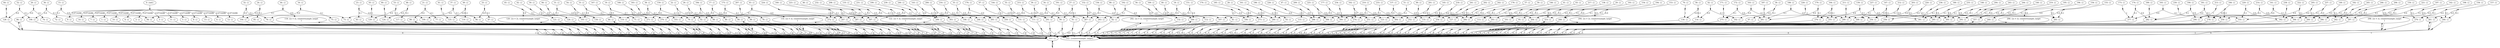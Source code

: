 digraph model {
	0 [ label = "0: {init}" ];
	1 [ label = "1: {}" ];
	2 [ label = "2: {}" ];
	3 [ label = "3: {}" ];
	4 [ label = "4: {}" ];
	5 [ label = "5: {}" ];
	6 [ label = "6: {}" ];
	7 [ label = "7: {}" ];
	8 [ label = "8: {}" ];
	9 [ label = "9: {}" ];
	10 [ label = "10: {}" ];
	11 [ label = "11: {}" ];
	12 [ label = "12: {}" ];
	13 [ label = "13: {}" ];
	14 [ label = "14: {}" ];
	15 [ label = "15: {}" ];
	16 [ label = "16: {}" ];
	17 [ label = "17: {}" ];
	18 [ label = "18: {}" ];
	19 [ label = "19: {}" ];
	20 [ label = "20: {}" ];
	21 [ label = "21: {}" ];
	22 [ label = "22: {}" ];
	23 [ label = "23: {}" ];
	24 [ label = "24: {}" ];
	25 [ label = "25: {}" ];
	26 [ label = "26: {}" ];
	27 [ label = "27: {}" ];
	28 [ label = "28: {}" ];
	29 [ label = "29: {}" ];
	30 [ label = "30: {}" ];
	31 [ label = "31: {}" ];
	32 [ label = "32: {}" ];
	33 [ label = "33: {}" ];
	34 [ label = "34: {}" ];
	35 [ label = "35: {}" ];
	36 [ label = "36: {}" ];
	37 [ label = "37: {}" ];
	38 [ label = "38: {}" ];
	39 [ label = "39: {}" ];
	40 [ label = "40: {}" ];
	41 [ label = "41: {}" ];
	42 [ label = "42: {}" ];
	43 [ label = "43: {}" ];
	44 [ label = "44: {}" ];
	45 [ label = "45: {}" ];
	46 [ label = "46: {}" ];
	47 [ label = "47: {}" ];
	48 [ label = "48: {}" ];
	49 [ label = "49: {}" ];
	50 [ label = "50: {}" ];
	51 [ label = "51: {}" ];
	52 [ label = "52: {}" ];
	53 [ label = "53: {}" ];
	54 [ label = "54: {}" ];
	55 [ label = "55: {}" ];
	56 [ label = "56: {}" ];
	57 [ label = "57: {}" ];
	58 [ label = "58: {}" ];
	59 [ label = "59: {}" ];
	60 [ label = "60: {}" ];
	61 [ label = "61: {}" ];
	62 [ label = "62: {}" ];
	63 [ label = "63: {}" ];
	64 [ label = "64: {}" ];
	65 [ label = "65: {}" ];
	66 [ label = "66: {}" ];
	67 [ label = "67: {}" ];
	68 [ label = "68: {}" ];
	69 [ label = "69: {}" ];
	70 [ label = "70: {}" ];
	71 [ label = "71: {}" ];
	72 [ label = "72: {}" ];
	73 [ label = "73: {}" ];
	74 [ label = "74: {}" ];
	75 [ label = "75: {}" ];
	76 [ label = "76: {}" ];
	77 [ label = "77: {}" ];
	78 [ label = "78: {}" ];
	79 [ label = "79: {}" ];
	80 [ label = "80: {}" ];
	81 [ label = "81: {}" ];
	82 [ label = "82: {}" ];
	83 [ label = "83: {}" ];
	84 [ label = "84: {}" ];
	85 [ label = "85: {}" ];
	86 [ label = "86: {}" ];
	87 [ label = "87: {}" ];
	88 [ label = "88: {}" ];
	89 [ label = "89: {}" ];
	90 [ label = "90: {}" ];
	91 [ label = "91: {}" ];
	92 [ label = "92: {}" ];
	93 [ label = "93: {}" ];
	94 [ label = "94: {}" ];
	95 [ label = "95: {}" ];
	96 [ label = "96: {}" ];
	97 [ label = "97: {}" ];
	98 [ label = "98: {}" ];
	99 [ label = "99: {}" ];
	100 [ label = "100: {}" ];
	101 [ label = "101: {}" ];
	102 [ label = "102: {}" ];
	103 [ label = "103: {}" ];
	104 [ label = "104: {}" ];
	105 [ label = "105: {}" ];
	106 [ label = "106: {}" ];
	107 [ label = "107: {}" ];
	108 [ label = "108: {}" ];
	109 [ label = "109: {}" ];
	110 [ label = "110: {}" ];
	111 [ label = "111: {}" ];
	112 [ label = "112: {}" ];
	113 [ label = "113: {}" ];
	114 [ label = "114: {}" ];
	115 [ label = "115: {}" ];
	116 [ label = "116: {(o = 2), counterexample_target
}" ];
	117 [ label = "117: {}" ];
	118 [ label = "118: {(o = 2), counterexample_target
}" ];
	119 [ label = "119: {}" ];
	120 [ label = "120: {(o = 2), counterexample_target
}" ];
	121 [ label = "121: {}" ];
	122 [ label = "122: {(o = 2), counterexample_target
}" ];
	123 [ label = "123: {}" ];
	124 [ label = "124: {}" ];
	125 [ label = "125: {}" ];
	126 [ label = "126: {}" ];
	127 [ label = "127: {}" ];
	128 [ label = "128: {}" ];
	129 [ label = "129: {}" ];
	130 [ label = "130: {}" ];
	131 [ label = "131: {}" ];
	132 [ label = "132: {}" ];
	133 [ label = "133: {}" ];
	134 [ label = "134: {}" ];
	135 [ label = "135: {}" ];
	136 [ label = "136: {}" ];
	137 [ label = "137: {}" ];
	138 [ label = "138: {}" ];
	139 [ label = "139: {}" ];
	140 [ label = "140: {}" ];
	141 [ label = "141: {}" ];
	142 [ label = "142: {}" ];
	143 [ label = "143: {}" ];
	144 [ label = "144: {}" ];
	145 [ label = "145: {}" ];
	146 [ label = "146: {}" ];
	147 [ label = "147: {}" ];
	148 [ label = "148: {}" ];
	149 [ label = "149: {}" ];
	150 [ label = "150: {}" ];
	151 [ label = "151: {}" ];
	152 [ label = "152: {}" ];
	153 [ label = "153: {}" ];
	154 [ label = "154: {}" ];
	155 [ label = "155: {}" ];
	156 [ label = "156: {}" ];
	157 [ label = "157: {}" ];
	158 [ label = "158: {}" ];
	159 [ label = "159: {}" ];
	160 [ label = "160: {}" ];
	161 [ label = "161: {}" ];
	162 [ label = "162: {}" ];
	163 [ label = "163: {}" ];
	164 [ label = "164: {}" ];
	165 [ label = "165: {}" ];
	166 [ label = "166: {}" ];
	167 [ label = "167: {}" ];
	168 [ label = "168: {}" ];
	169 [ label = "169: {}" ];
	170 [ label = "170: {}" ];
	171 [ label = "171: {}" ];
	172 [ label = "172: {}" ];
	173 [ label = "173: {}" ];
	174 [ label = "174: {}" ];
	175 [ label = "175: {}" ];
	176 [ label = "176: {}" ];
	177 [ label = "177: {}" ];
	178 [ label = "178: {}" ];
	179 [ label = "179: {}" ];
	180 [ label = "180: {}" ];
	181 [ label = "181: {}" ];
	182 [ label = "182: {}" ];
	183 [ label = "183: {}" ];
	184 [ label = "184: {}" ];
	185 [ label = "185: {}" ];
	186 [ label = "186: {}" ];
	187 [ label = "187: {}" ];
	188 [ label = "188: {}" ];
	189 [ label = "189: {}" ];
	190 [ label = "190: {}" ];
	191 [ label = "191: {}" ];
	192 [ label = "192: {}" ];
	193 [ label = "193: {}" ];
	194 [ label = "194: {}" ];
	195 [ label = "195: {}" ];
	196 [ label = "196: {}" ];
	197 [ label = "197: {}" ];
	198 [ label = "198: {}" ];
	199 [ label = "199: {}" ];
	200 [ label = "200: {}" ];
	201 [ label = "201: {}" ];
	202 [ label = "202: {}" ];
	203 [ label = "203: {}" ];
	204 [ label = "204: {}" ];
	205 [ label = "205: {}" ];
	206 [ label = "206: {}" ];
	207 [ label = "207: {}" ];
	208 [ label = "208: {}" ];
	209 [ label = "209: {}" ];
	210 [ label = "210: {}" ];
	211 [ label = "211: {}" ];
	212 [ label = "212: {}" ];
	213 [ label = "213: {}" ];
	214 [ label = "214: {}" ];
	215 [ label = "215: {}" ];
	216 [ label = "216: {}" ];
	217 [ label = "217: {}" ];
	218 [ label = "218: {}" ];
	219 [ label = "219: {}" ];
	220 [ label = "220: {}" ];
	221 [ label = "221: {}" ];
	222 [ label = "222: {}" ];
	223 [ label = "223: {}" ];
	224 [ label = "224: {}" ];
	225 [ label = "225: {}" ];
	226 [ label = "226: {}" ];
	227 [ label = "227: {}" ];
	228 [ label = "228: {}" ];
	229 [ label = "229: {}" ];
	230 [ label = "230: {}" ];
	231 [ label = "231: {}" ];
	232 [ label = "232: {}" ];
	233 [ label = "233: {}" ];
	234 [ label = "234: {}" ];
	235 [ label = "235: {}" ];
	236 [ label = "236: {}" ];
	237 [ label = "237: {}" ];
	238 [ label = "238: {}" ];
	239 [ label = "239: {}" ];
	240 [ label = "240: {}" ];
	241 [ label = "241: {}" ];
	242 [ label = "242: {}" ];
	243 [ label = "243: {}" ];
	244 [ label = "244: {}" ];
	245 [ label = "245: {}" ];
	246 [ label = "246: {}" ];
	247 [ label = "247: {}" ];
	248 [ label = "248: {}" ];
	249 [ label = "249: {}" ];
	250 [ label = "250: {}" ];
	251 [ label = "251: {}" ];
	252 [ label = "252: {}" ];
	253 [ label = "253: {}" ];
	254 [ label = "254: {}" ];
	255 [ label = "255: {}" ];
	256 [ label = "256: {}" ];
	257 [ label = "257: {}" ];
	258 [ label = "258: {}" ];
	259 [ label = "259: {}" ];
	260 [ label = "260: {}" ];
	261 [ label = "261: {}" ];
	262 [ label = "262: {}" ];
	263 [ label = "263: {}" ];
	264 [ label = "264: {}" ];
	265 [ label = "265: {}" ];
	266 [ label = "266: {}" ];
	267 [ label = "267: {}" ];
	268 [ label = "268: {}" ];
	269 [ label = "269: {}" ];
	270 [ label = "270: {}" ];
	271 [ label = "271: {}" ];
	272 [ label = "272: {}" ];
	273 [ label = "273: {}" ];
	274 [ label = "274: {}" ];
	275 [ label = "275: {}" ];
	276 [ label = "276: {}" ];
	277 [ label = "277: {}" ];
	278 [ label = "278: {}" ];
	279 [ label = "279: {}" ];
	280 [ label = "280: {}" ];
	281 [ label = "281: {}" ];
	282 [ label = "282: {}" ];
	283 [ label = "283: {}" ];
	284 [ label = "284: {}" ];
	285 [ label = "285: {}" ];
	286 [ label = "286: {}" ];
	287 [ label = "287: {}" ];
	288 [ label = "288: {}" ];
	289 [ label = "289: {}" ];
	290 [ label = "290: {}" ];
	291 [ label = "291: {}" ];
	292 [ label = "292: {(o = 2), counterexample_target
}" ];
	293 [ label = "293: {}" ];
	294 [ label = "294: {(o = 2), counterexample_target
}" ];
	295 [ label = "295: {}" ];
	296 [ label = "296: {(o = 2), counterexample_target
}" ];
	297 [ label = "297: {}" ];
	298 [ label = "298: {(o = 2), counterexample_target
}" ];
	299 [ label = "299: {}" ];
	300 [ label = "300: {}" ];
	301 [ label = "301: {}" ];
	302 [ label = "302: {}" ];
	303 [ label = "303: {}" ];
	304 [ label = "304: {}" ];
	305 [ label = "305: {}" ];
	306 [ label = "306: {}" ];
	307 [ label = "307: {}" ];
	308 [ label = "308: {}" ];
	309 [ label = "309: {}" ];
	310 [ label = "310: {}" ];
	311 [ label = "311: {}" ];
	312 [ label = "312: {counterexample_target}" ];
	"0c0" [shape = "point"];
	0 -> "0c0";
	"0c0" -> 1 [ label= "0.0714286" ];
	"0c0" -> 2 [ label= "0.0714286" ];
	"0c0" -> 3 [ label= "0.0714286" ];
	"0c0" -> 4 [ label= "0.0714286" ];
	"0c0" -> 5 [ label= "0.0714286" ];
	"0c0" -> 6 [ label= "0.0714286" ];
	"0c0" -> 7 [ label= "0.0714286" ];
	"0c0" -> 8 [ label= "0.0714286" ];
	"0c0" -> 9 [ label= "0.0714286" ];
	"0c0" -> 10 [ label= "0.0714286" ];
	"0c0" -> 11 [ label= "0.0714286" ];
	"0c0" -> 12 [ label= "0.0714286" ];
	"0c0" -> 13 [ label= "0.0714286" ];
	"0c0" -> 14 [ label= "0.0714286" ];
	"1c0" [shape = "point"];
	1 -> "1c0";
	"1c0" -> 311 [ label= "0" ];
	"1c0" -> 312 [ label= "1" ];
	"2c0" [shape = "point"];
	2 -> "2c0";
	"2c0" -> 311 [ label= "0" ];
	"2c0" -> 312 [ label= "1" ];
	"3c0" [shape = "point"];
	3 -> "3c0";
	"3c0" -> 311 [ label= "0" ];
	"3c0" -> 312 [ label= "1" ];
	"4c0" [shape = "point"];
	4 -> "4c0";
	"4c0" -> 311 [ label= "0" ];
	"4c0" -> 312 [ label= "1" ];
	"5c0" [shape = "point"];
	5 -> "5c0";
	"5c0" -> 311 [ label= "0" ];
	"5c0" -> 312 [ label= "1" ];
	"6c0" [shape = "point"];
	6 -> "6c0";
	"6c0" -> 311 [ label= "0" ];
	"6c0" -> 312 [ label= "1" ];
	"7c0" [shape = "point"];
	7 -> "7c0";
	"7c0" -> 311 [ label= "0" ];
	"7c0" -> 312 [ label= "1" ];
	"8c0" [shape = "point"];
	8 -> "8c0";
	"8c0" -> 311 [ label= "0" ];
	"8c0" -> 312 [ label= "1" ];
	"9c0" [shape = "point"];
	9 -> "9c0";
	"9c0" -> 311 [ label= "0" ];
	"9c0" -> 312 [ label= "1" ];
	"10c0" [shape = "point"];
	10 -> "10c0";
	"10c0" -> 311 [ label= "0" ];
	"10c0" -> 312 [ label= "1" ];
	"11c0" [shape = "point"];
	11 -> "11c0";
	"11c0" -> 311 [ label= "0" ];
	"11c0" -> 312 [ label= "1" ];
	"12c0" [shape = "point"];
	12 -> "12c0";
	"12c0" -> 311 [ label= "0" ];
	"12c0" -> 312 [ label= "1" ];
	"13c0" [shape = "point"];
	13 -> "13c0";
	"13c0" -> 311 [ label= "0" ];
	"13c0" -> 312 [ label= "1" ];
	"14c0" [shape = "point"];
	14 -> "14c0";
	"14c0" -> 311 [ label= "0" ];
	"14c0" -> 312 [ label= "1" ];
	"15c0" [shape = "point"];
	15 -> "15c0";
	"15c0" -> 72 [ label= "0.1" ];
	"15c0" -> 73 [ label= "0.9" ];
	"16c0" [shape = "point"];
	16 -> "16c0";
	"16c0" -> 75 [ label= "0.1" ];
	"16c0" -> 76 [ label= "0.9" ];
	"17c0" [shape = "point"];
	17 -> "17c0";
	"17c0" -> 78 [ label= "0.1" ];
	"17c0" -> 79 [ label= "0.9" ];
	"18c0" [shape = "point"];
	18 -> "18c0";
	"18c0" -> 81 [ label= "0.1" ];
	"18c0" -> 82 [ label= "0.9" ];
	"19c0" [shape = "point"];
	19 -> "19c0";
	"19c0" -> 71 [ label= "0.1" ];
	"19c0" -> 84 [ label= "0.9" ];
	"20c0" [shape = "point"];
	20 -> "20c0";
	"20c0" -> 74 [ label= "0.1" ];
	"20c0" -> 86 [ label= "0.9" ];
	"21c0" [shape = "point"];
	21 -> "21c0";
	"21c0" -> 77 [ label= "0.1" ];
	"21c0" -> 88 [ label= "0.9" ];
	"22c0" [shape = "point"];
	22 -> "22c0";
	"22c0" -> 80 [ label= "0.1" ];
	"22c0" -> 90 [ label= "0.9" ];
	"23c0" [shape = "point"];
	23 -> "23c0";
	"23c0" -> 83 [ label= "0.1" ];
	"23c0" -> 92 [ label= "0.9" ];
	"24c0" [shape = "point"];
	24 -> "24c0";
	"24c0" -> 85 [ label= "0.1" ];
	"24c0" -> 94 [ label= "0.9" ];
	"25c0" [shape = "point"];
	25 -> "25c0";
	"25c0" -> 87 [ label= "0.1" ];
	"25c0" -> 96 [ label= "0.9" ];
	"26c0" [shape = "point"];
	26 -> "26c0";
	"26c0" -> 89 [ label= "0.1" ];
	"26c0" -> 98 [ label= "0.9" ];
	"27c0" [shape = "point"];
	27 -> "27c0";
	"27c0" -> 91 [ label= "0.1" ];
	"27c0" -> 99 [ label= "0.9" ];
	"28c0" [shape = "point"];
	28 -> "28c0";
	"28c0" -> 93 [ label= "0.1" ];
	"28c0" -> 100 [ label= "0.9" ];
	"29c0" [shape = "point"];
	29 -> "29c0";
	"29c0" -> 95 [ label= "0.1" ];
	"29c0" -> 101 [ label= "0.9" ];
	"30c0" [shape = "point"];
	30 -> "30c0";
	"30c0" -> 97 [ label= "0.1" ];
	"30c0" -> 102 [ label= "0.9" ];
	"31c0" [shape = "point"];
	31 -> "31c0";
	"31c0" -> 73 [ label= "0.1" ];
	"31c0" -> 103 [ label= "0.9" ];
	"32c0" [shape = "point"];
	32 -> "32c0";
	"32c0" -> 76 [ label= "0.1" ];
	"32c0" -> 104 [ label= "0.9" ];
	"33c0" [shape = "point"];
	33 -> "33c0";
	"33c0" -> 79 [ label= "0.1" ];
	"33c0" -> 105 [ label= "0.9" ];
	"34c0" [shape = "point"];
	34 -> "34c0";
	"34c0" -> 82 [ label= "0.1" ];
	"34c0" -> 106 [ label= "0.9" ];
	"35c0" [shape = "point"];
	35 -> "35c0";
	"35c0" -> 92 [ label= "0.1" ];
	"35c0" -> 107 [ label= "0.9" ];
	"36c0" [shape = "point"];
	36 -> "36c0";
	"36c0" -> 94 [ label= "0.1" ];
	"36c0" -> 108 [ label= "0.9" ];
	"37c0" [shape = "point"];
	37 -> "37c0";
	"37c0" -> 96 [ label= "0.1" ];
	"37c0" -> 109 [ label= "0.9" ];
	"38c0" [shape = "point"];
	38 -> "38c0";
	"38c0" -> 98 [ label= "0.1" ];
	"38c0" -> 110 [ label= "0.9" ];
	"39c0" [shape = "point"];
	39 -> "39c0";
	"39c0" -> 99 [ label= "0.1" ];
	"39c0" -> 111 [ label= "0.9" ];
	"40c0" [shape = "point"];
	40 -> "40c0";
	"40c0" -> 100 [ label= "0.1" ];
	"40c0" -> 112 [ label= "0.9" ];
	"41c0" [shape = "point"];
	41 -> "41c0";
	"41c0" -> 101 [ label= "0.1" ];
	"41c0" -> 113 [ label= "0.9" ];
	"42c0" [shape = "point"];
	42 -> "42c0";
	"42c0" -> 102 [ label= "0.1" ];
	"42c0" -> 114 [ label= "0.9" ];
	"43c0" [shape = "point"];
	43 -> "43c0";
	"43c0" -> 103 [ label= "0.1" ];
	"43c0" -> 116 [ label= "0.9" ];
	"44c0" [shape = "point"];
	44 -> "44c0";
	"44c0" -> 104 [ label= "0.1" ];
	"44c0" -> 118 [ label= "0.9" ];
	"45c0" [shape = "point"];
	45 -> "45c0";
	"45c0" -> 105 [ label= "0.1" ];
	"45c0" -> 120 [ label= "0.9" ];
	"46c0" [shape = "point"];
	46 -> "46c0";
	"46c0" -> 106 [ label= "0.1" ];
	"46c0" -> 122 [ label= "0.9" ];
	"47c0" [shape = "point"];
	47 -> "47c0";
	"47c0" -> 115 [ label= "0.1" ];
	"47c0" -> 123 [ label= "0.9" ];
	"48c0" [shape = "point"];
	48 -> "48c0";
	"48c0" -> 117 [ label= "0.1" ];
	"48c0" -> 124 [ label= "0.9" ];
	"49c0" [shape = "point"];
	49 -> "49c0";
	"49c0" -> 119 [ label= "0.1" ];
	"49c0" -> 125 [ label= "0.9" ];
	"50c0" [shape = "point"];
	50 -> "50c0";
	"50c0" -> 121 [ label= "0.1" ];
	"50c0" -> 126 [ label= "0.9" ];
	"51c0" [shape = "point"];
	51 -> "51c0";
	"51c0" -> 107 [ label= "0.1" ];
	"51c0" -> 127 [ label= "0.9" ];
	"52c0" [shape = "point"];
	52 -> "52c0";
	"52c0" -> 108 [ label= "0.1" ];
	"52c0" -> 128 [ label= "0.9" ];
	"53c0" [shape = "point"];
	53 -> "53c0";
	"53c0" -> 109 [ label= "0.1" ];
	"53c0" -> 129 [ label= "0.9" ];
	"54c0" [shape = "point"];
	54 -> "54c0";
	"54c0" -> 110 [ label= "0.1" ];
	"54c0" -> 130 [ label= "0.9" ];
	"55c0" [shape = "point"];
	55 -> "55c0";
	"55c0" -> 111 [ label= "0.1" ];
	"55c0" -> 131 [ label= "0.9" ];
	"56c0" [shape = "point"];
	56 -> "56c0";
	"56c0" -> 112 [ label= "0.1" ];
	"56c0" -> 132 [ label= "0.9" ];
	"57c0" [shape = "point"];
	57 -> "57c0";
	"57c0" -> 113 [ label= "0.1" ];
	"57c0" -> 133 [ label= "0.9" ];
	"58c0" [shape = "point"];
	58 -> "58c0";
	"58c0" -> 114 [ label= "0.1" ];
	"58c0" -> 134 [ label= "0.9" ];
	"59c0" [shape = "point"];
	59 -> "59c0";
	"59c0" -> 123 [ label= "1" ];
	"60c0" [shape = "point"];
	60 -> "60c0";
	"60c0" -> 124 [ label= "1" ];
	"61c0" [shape = "point"];
	61 -> "61c0";
	"61c0" -> 125 [ label= "1" ];
	"62c0" [shape = "point"];
	62 -> "62c0";
	"62c0" -> 126 [ label= "1" ];
	"63c0" [shape = "point"];
	63 -> "63c0";
	"63c0" -> 127 [ label= "1" ];
	"64c0" [shape = "point"];
	64 -> "64c0";
	"64c0" -> 128 [ label= "1" ];
	"65c0" [shape = "point"];
	65 -> "65c0";
	"65c0" -> 129 [ label= "1" ];
	"66c0" [shape = "point"];
	66 -> "66c0";
	"66c0" -> 130 [ label= "1" ];
	"67c0" [shape = "point"];
	67 -> "67c0";
	"67c0" -> 131 [ label= "1" ];
	"68c0" [shape = "point"];
	68 -> "68c0";
	"68c0" -> 132 [ label= "1" ];
	"69c0" [shape = "point"];
	69 -> "69c0";
	"69c0" -> 133 [ label= "1" ];
	"70c0" [shape = "point"];
	70 -> "70c0";
	"70c0" -> 134 [ label= "1" ];
	"71c0" [shape = "point"];
	71 -> "71c0";
	"71c0" -> 311 [ label= "0" ];
	"71c0" -> 312 [ label= "1" ];
	"72c0" [shape = "point"];
	72 -> "72c0";
	"72c0" -> 311 [ label= "0" ];
	"72c0" -> 312 [ label= "1" ];
	"73c0" [shape = "point"];
	73 -> "73c0";
	"73c0" -> 311 [ label= "0" ];
	"73c0" -> 312 [ label= "1" ];
	"74c0" [shape = "point"];
	74 -> "74c0";
	"74c0" -> 311 [ label= "0" ];
	"74c0" -> 312 [ label= "1" ];
	"75c0" [shape = "point"];
	75 -> "75c0";
	"75c0" -> 311 [ label= "0" ];
	"75c0" -> 312 [ label= "1" ];
	"76c0" [shape = "point"];
	76 -> "76c0";
	"76c0" -> 311 [ label= "0" ];
	"76c0" -> 312 [ label= "1" ];
	"77c0" [shape = "point"];
	77 -> "77c0";
	"77c0" -> 311 [ label= "0" ];
	"77c0" -> 312 [ label= "1" ];
	"78c0" [shape = "point"];
	78 -> "78c0";
	"78c0" -> 311 [ label= "0" ];
	"78c0" -> 312 [ label= "1" ];
	"79c0" [shape = "point"];
	79 -> "79c0";
	"79c0" -> 311 [ label= "0.9" ];
	"79c0" -> 312 [ label= "0.1" ];
	"80c0" [shape = "point"];
	80 -> "80c0";
	"80c0" -> 311 [ label= "0" ];
	"80c0" -> 312 [ label= "1" ];
	"81c0" [shape = "point"];
	81 -> "81c0";
	"81c0" -> 311 [ label= "0" ];
	"81c0" -> 312 [ label= "1" ];
	"82c0" [shape = "point"];
	82 -> "82c0";
	"82c0" -> 311 [ label= "0" ];
	"82c0" -> 312 [ label= "1" ];
	"83c0" [shape = "point"];
	83 -> "83c0";
	"83c0" -> 311 [ label= "0.9" ];
	"83c0" -> 312 [ label= "0.1" ];
	"84c0" [shape = "point"];
	84 -> "84c0";
	"84c0" -> 84 [ label= "1" ];
	"85c0" [shape = "point"];
	85 -> "85c0";
	"85c0" -> 311 [ label= "0" ];
	"85c0" -> 312 [ label= "1" ];
	"86c0" [shape = "point"];
	86 -> "86c0";
	"86c0" -> 86 [ label= "1" ];
	"87c0" [shape = "point"];
	87 -> "87c0";
	"87c0" -> 311 [ label= "0.9" ];
	"87c0" -> 312 [ label= "0.1" ];
	"88c0" [shape = "point"];
	88 -> "88c0";
	"88c0" -> 88 [ label= "1" ];
	"89c0" [shape = "point"];
	89 -> "89c0";
	"89c0" -> 311 [ label= "0" ];
	"89c0" -> 312 [ label= "1" ];
	"90c0" [shape = "point"];
	90 -> "90c0";
	"90c0" -> 90 [ label= "1" ];
	"91c0" [shape = "point"];
	91 -> "91c0";
	"91c0" -> 311 [ label= "0.9" ];
	"91c0" -> 312 [ label= "0.1" ];
	"92c0" [shape = "point"];
	92 -> "92c0";
	"92c0" -> 311 [ label= "0" ];
	"92c0" -> 312 [ label= "1" ];
	"93c0" [shape = "point"];
	93 -> "93c0";
	"93c0" -> 311 [ label= "0" ];
	"93c0" -> 312 [ label= "1" ];
	"94c0" [shape = "point"];
	94 -> "94c0";
	"94c0" -> 311 [ label= "0" ];
	"94c0" -> 312 [ label= "1" ];
	"95c0" [shape = "point"];
	95 -> "95c0";
	"95c0" -> 311 [ label= "0" ];
	"95c0" -> 312 [ label= "1" ];
	"96c0" [shape = "point"];
	96 -> "96c0";
	"96c0" -> 311 [ label= "0" ];
	"96c0" -> 312 [ label= "1" ];
	"97c0" [shape = "point"];
	97 -> "97c0";
	"97c0" -> 311 [ label= "0.9" ];
	"97c0" -> 312 [ label= "0.1" ];
	"98c0" [shape = "point"];
	98 -> "98c0";
	"98c0" -> 311 [ label= "0" ];
	"98c0" -> 312 [ label= "1" ];
	"99c0" [shape = "point"];
	99 -> "99c0";
	"99c0" -> 311 [ label= "0" ];
	"99c0" -> 312 [ label= "1" ];
	"100c0" [shape = "point"];
	100 -> "100c0";
	"100c0" -> 311 [ label= "0" ];
	"100c0" -> 312 [ label= "1" ];
	"101c0" [shape = "point"];
	101 -> "101c0";
	"101c0" -> 311 [ label= "0.9" ];
	"101c0" -> 312 [ label= "0.1" ];
	"102c0" [shape = "point"];
	102 -> "102c0";
	"102c0" -> 311 [ label= "0" ];
	"102c0" -> 312 [ label= "1" ];
	"103c0" [shape = "point"];
	103 -> "103c0";
	"103c0" -> 311 [ label= "0" ];
	"103c0" -> 312 [ label= "1" ];
	"104c0" [shape = "point"];
	104 -> "104c0";
	"104c0" -> 311 [ label= "0" ];
	"104c0" -> 312 [ label= "1" ];
	"105c0" [shape = "point"];
	105 -> "105c0";
	"105c0" -> 311 [ label= "0.9" ];
	"105c0" -> 312 [ label= "0.1" ];
	"106c0" [shape = "point"];
	106 -> "106c0";
	"106c0" -> 311 [ label= "0" ];
	"106c0" -> 312 [ label= "1" ];
	"107c0" [shape = "point"];
	107 -> "107c0";
	"107c0" -> 311 [ label= "0" ];
	"107c0" -> 312 [ label= "1" ];
	"108c0" [shape = "point"];
	108 -> "108c0";
	"108c0" -> 311 [ label= "0" ];
	"108c0" -> 312 [ label= "1" ];
	"109c0" [shape = "point"];
	109 -> "109c0";
	"109c0" -> 311 [ label= "0.9" ];
	"109c0" -> 312 [ label= "0.1" ];
	"110c0" [shape = "point"];
	110 -> "110c0";
	"110c0" -> 311 [ label= "0" ];
	"110c0" -> 312 [ label= "1" ];
	"111c0" [shape = "point"];
	111 -> "111c0";
	"111c0" -> 311 [ label= "0" ];
	"111c0" -> 312 [ label= "1" ];
	"112c0" [shape = "point"];
	112 -> "112c0";
	"112c0" -> 311 [ label= "0" ];
	"112c0" -> 312 [ label= "1" ];
	"113c0" [shape = "point"];
	113 -> "113c0";
	"113c0" -> 311 [ label= "0" ];
	"113c0" -> 312 [ label= "1" ];
	"114c0" [shape = "point"];
	114 -> "114c0";
	"114c0" -> 311 [ label= "0" ];
	"114c0" -> 312 [ label= "1" ];
	"115c0" [shape = "point"];
	115 -> "115c0";
	"115c0" -> 311 [ label= "0" ];
	"115c0" -> 312 [ label= "1" ];
	"116c0" [shape = "point"];
	116 -> "116c0";
	"116c0" -> 116 [ label= "1" ];
	"117c0" [shape = "point"];
	117 -> "117c0";
	"117c0" -> 311 [ label= "0" ];
	"117c0" -> 312 [ label= "1" ];
	"118c0" [shape = "point"];
	118 -> "118c0";
	"118c0" -> 118 [ label= "1" ];
	"119c0" [shape = "point"];
	119 -> "119c0";
	"119c0" -> 311 [ label= "0" ];
	"119c0" -> 312 [ label= "1" ];
	"120c0" [shape = "point"];
	120 -> "120c0";
	"120c0" -> 120 [ label= "1" ];
	"121c0" [shape = "point"];
	121 -> "121c0";
	"121c0" -> 311 [ label= "0" ];
	"121c0" -> 312 [ label= "1" ];
	"122c0" [shape = "point"];
	122 -> "122c0";
	"122c0" -> 122 [ label= "1" ];
	"123c0" [shape = "point"];
	123 -> "123c0";
	"123c0" -> 311 [ label= "0" ];
	"123c0" -> 312 [ label= "1" ];
	"124c0" [shape = "point"];
	124 -> "124c0";
	"124c0" -> 311 [ label= "0" ];
	"124c0" -> 312 [ label= "1" ];
	"125c0" [shape = "point"];
	125 -> "125c0";
	"125c0" -> 311 [ label= "0" ];
	"125c0" -> 312 [ label= "1" ];
	"126c0" [shape = "point"];
	126 -> "126c0";
	"126c0" -> 311 [ label= "0" ];
	"126c0" -> 312 [ label= "1" ];
	"127c0" [shape = "point"];
	127 -> "127c0";
	"127c0" -> 311 [ label= "0" ];
	"127c0" -> 312 [ label= "1" ];
	"128c0" [shape = "point"];
	128 -> "128c0";
	"128c0" -> 311 [ label= "0" ];
	"128c0" -> 312 [ label= "1" ];
	"129c0" [shape = "point"];
	129 -> "129c0";
	"129c0" -> 311 [ label= "0" ];
	"129c0" -> 312 [ label= "1" ];
	"130c0" [shape = "point"];
	130 -> "130c0";
	"130c0" -> 311 [ label= "0" ];
	"130c0" -> 312 [ label= "1" ];
	"131c0" [shape = "point"];
	131 -> "131c0";
	"131c0" -> 311 [ label= "0" ];
	"131c0" -> 312 [ label= "1" ];
	"132c0" [shape = "point"];
	132 -> "132c0";
	"132c0" -> 311 [ label= "0" ];
	"132c0" -> 312 [ label= "1" ];
	"133c0" [shape = "point"];
	133 -> "133c0";
	"133c0" -> 311 [ label= "0" ];
	"133c0" -> 312 [ label= "1" ];
	"134c0" [shape = "point"];
	134 -> "134c0";
	"134c0" -> 311 [ label= "0" ];
	"134c0" -> 312 [ label= "1" ];
	"135c0" [shape = "point"];
	135 -> "135c0";
	"135c0" -> 247 [ label= "0.9" ];
	"135c0" -> 248 [ label= "0.1" ];
	"136c0" [shape = "point"];
	136 -> "136c0";
	"136c0" -> 248 [ label= "0.1" ];
	"136c0" -> 249 [ label= "0.9" ];
	"137c0" [shape = "point"];
	137 -> "137c0";
	"137c0" -> 251 [ label= "0.9" ];
	"137c0" -> 252 [ label= "0.1" ];
	"138c0" [shape = "point"];
	138 -> "138c0";
	"138c0" -> 252 [ label= "0.1" ];
	"138c0" -> 253 [ label= "0.9" ];
	"139c0" [shape = "point"];
	139 -> "139c0";
	"139c0" -> 255 [ label= "0.9" ];
	"139c0" -> 256 [ label= "0.1" ];
	"140c0" [shape = "point"];
	140 -> "140c0";
	"140c0" -> 256 [ label= "0.1" ];
	"140c0" -> 257 [ label= "0.9" ];
	"141c0" [shape = "point"];
	141 -> "141c0";
	"141c0" -> 259 [ label= "0.9" ];
	"141c0" -> 260 [ label= "0.1" ];
	"142c0" [shape = "point"];
	142 -> "142c0";
	"142c0" -> 260 [ label= "0.1" ];
	"142c0" -> 261 [ label= "0.9" ];
	"143c0" [shape = "point"];
	143 -> "143c0";
	"143c0" -> 248 [ label= "0.9" ];
	"143c0" -> 250 [ label= "0.1" ];
	"144c0" [shape = "point"];
	144 -> "144c0";
	"144c0" -> 250 [ label= "0.1" ];
	"144c0" -> 263 [ label= "0.9" ];
	"145c0" [shape = "point"];
	145 -> "145c0";
	"145c0" -> 252 [ label= "0.9" ];
	"145c0" -> 254 [ label= "0.1" ];
	"146c0" [shape = "point"];
	146 -> "146c0";
	"146c0" -> 254 [ label= "0.1" ];
	"146c0" -> 264 [ label= "0.9" ];
	"147c0" [shape = "point"];
	147 -> "147c0";
	"147c0" -> 256 [ label= "0.9" ];
	"147c0" -> 258 [ label= "0.1" ];
	"148c0" [shape = "point"];
	148 -> "148c0";
	"148c0" -> 258 [ label= "0.1" ];
	"148c0" -> 265 [ label= "0.9" ];
	"149c0" [shape = "point"];
	149 -> "149c0";
	"149c0" -> 260 [ label= "0.9" ];
	"149c0" -> 262 [ label= "0.1" ];
	"150c0" [shape = "point"];
	150 -> "150c0";
	"150c0" -> 262 [ label= "0.1" ];
	"150c0" -> 266 [ label= "0.9" ];
	"151c0" [shape = "point"];
	151 -> "151c0";
	"151c0" -> 249 [ label= "0.9" ];
	"151c0" -> 263 [ label= "0.1" ];
	"152c0" [shape = "point"];
	152 -> "152c0";
	"152c0" -> 263 [ label= "0.1" ];
	"152c0" -> 267 [ label= "0.9" ];
	"153c0" [shape = "point"];
	153 -> "153c0";
	"153c0" -> 253 [ label= "0.9" ];
	"153c0" -> 264 [ label= "0.1" ];
	"154c0" [shape = "point"];
	154 -> "154c0";
	"154c0" -> 264 [ label= "0.1" ];
	"154c0" -> 268 [ label= "0.9" ];
	"155c0" [shape = "point"];
	155 -> "155c0";
	"155c0" -> 257 [ label= "0.9" ];
	"155c0" -> 265 [ label= "0.1" ];
	"156c0" [shape = "point"];
	156 -> "156c0";
	"156c0" -> 265 [ label= "0.1" ];
	"156c0" -> 269 [ label= "0.9" ];
	"157c0" [shape = "point"];
	157 -> "157c0";
	"157c0" -> 261 [ label= "0.9" ];
	"157c0" -> 266 [ label= "0.1" ];
	"158c0" [shape = "point"];
	158 -> "158c0";
	"158c0" -> 266 [ label= "0.1" ];
	"158c0" -> 270 [ label= "0.9" ];
	"159c0" [shape = "point"];
	159 -> "159c0";
	"159c0" -> 247 [ label= "0.1" ];
	"159c0" -> 271 [ label= "0.9" ];
	"160c0" [shape = "point"];
	160 -> "160c0";
	"160c0" -> 247 [ label= "0.1" ];
	"160c0" -> 272 [ label= "0.9" ];
	"161c0" [shape = "point"];
	161 -> "161c0";
	"161c0" -> 251 [ label= "0.1" ];
	"161c0" -> 273 [ label= "0.9" ];
	"162c0" [shape = "point"];
	162 -> "162c0";
	"162c0" -> 251 [ label= "0.1" ];
	"162c0" -> 274 [ label= "0.9" ];
	"163c0" [shape = "point"];
	163 -> "163c0";
	"163c0" -> 255 [ label= "0.1" ];
	"163c0" -> 275 [ label= "0.9" ];
	"164c0" [shape = "point"];
	164 -> "164c0";
	"164c0" -> 255 [ label= "0.1" ];
	"164c0" -> 276 [ label= "0.9" ];
	"165c0" [shape = "point"];
	165 -> "165c0";
	"165c0" -> 259 [ label= "0.1" ];
	"165c0" -> 277 [ label= "0.9" ];
	"166c0" [shape = "point"];
	166 -> "166c0";
	"166c0" -> 259 [ label= "0.1" ];
	"166c0" -> 278 [ label= "0.9" ];
	"167c0" [shape = "point"];
	167 -> "167c0";
	"167c0" -> 271 [ label= "1" ];
	"168c0" [shape = "point"];
	168 -> "168c0";
	"168c0" -> 271 [ label= "0.1" ];
	"168c0" -> 279 [ label= "0.9" ];
	"169c0" [shape = "point"];
	169 -> "169c0";
	"169c0" -> 273 [ label= "1" ];
	"170c0" [shape = "point"];
	170 -> "170c0";
	"170c0" -> 273 [ label= "0.1" ];
	"170c0" -> 280 [ label= "0.9" ];
	"171c0" [shape = "point"];
	171 -> "171c0";
	"171c0" -> 275 [ label= "1" ];
	"172c0" [shape = "point"];
	172 -> "172c0";
	"172c0" -> 275 [ label= "0.1" ];
	"172c0" -> 281 [ label= "0.9" ];
	"173c0" [shape = "point"];
	173 -> "173c0";
	"173c0" -> 277 [ label= "1" ];
	"174c0" [shape = "point"];
	174 -> "174c0";
	"174c0" -> 277 [ label= "0.1" ];
	"174c0" -> 282 [ label= "0.9" ];
	"175c0" [shape = "point"];
	175 -> "175c0";
	"175c0" -> 272 [ label= "0.1" ];
	"175c0" -> 279 [ label= "0.9" ];
	"176c0" [shape = "point"];
	176 -> "176c0";
	"176c0" -> 272 [ label= "0.1" ];
	"176c0" -> 283 [ label= "0.9" ];
	"177c0" [shape = "point"];
	177 -> "177c0";
	"177c0" -> 274 [ label= "0.1" ];
	"177c0" -> 280 [ label= "0.9" ];
	"178c0" [shape = "point"];
	178 -> "178c0";
	"178c0" -> 274 [ label= "0.1" ];
	"178c0" -> 284 [ label= "0.9" ];
	"179c0" [shape = "point"];
	179 -> "179c0";
	"179c0" -> 276 [ label= "0.1" ];
	"179c0" -> 281 [ label= "0.9" ];
	"180c0" [shape = "point"];
	180 -> "180c0";
	"180c0" -> 276 [ label= "0.1" ];
	"180c0" -> 285 [ label= "0.9" ];
	"181c0" [shape = "point"];
	181 -> "181c0";
	"181c0" -> 278 [ label= "0.1" ];
	"181c0" -> 282 [ label= "0.9" ];
	"182c0" [shape = "point"];
	182 -> "182c0";
	"182c0" -> 278 [ label= "0.1" ];
	"182c0" -> 286 [ label= "0.9" ];
	"183c0" [shape = "point"];
	183 -> "183c0";
	"183c0" -> 279 [ label= "1" ];
	"184c0" [shape = "point"];
	184 -> "184c0";
	"184c0" -> 279 [ label= "0.1" ];
	"184c0" -> 287 [ label= "0.9" ];
	"185c0" [shape = "point"];
	185 -> "185c0";
	"185c0" -> 280 [ label= "1" ];
	"186c0" [shape = "point"];
	186 -> "186c0";
	"186c0" -> 280 [ label= "0.1" ];
	"186c0" -> 288 [ label= "0.9" ];
	"187c0" [shape = "point"];
	187 -> "187c0";
	"187c0" -> 281 [ label= "1" ];
	"188c0" [shape = "point"];
	188 -> "188c0";
	"188c0" -> 281 [ label= "0.1" ];
	"188c0" -> 289 [ label= "0.9" ];
	"189c0" [shape = "point"];
	189 -> "189c0";
	"189c0" -> 282 [ label= "1" ];
	"190c0" [shape = "point"];
	190 -> "190c0";
	"190c0" -> 282 [ label= "0.1" ];
	"190c0" -> 290 [ label= "0.9" ];
	"191c0" [shape = "point"];
	191 -> "191c0";
	"191c0" -> 267 [ label= "0.1" ];
	"191c0" -> 291 [ label= "0.9" ];
	"192c0" [shape = "point"];
	192 -> "192c0";
	"192c0" -> 267 [ label= "0.1" ];
	"192c0" -> 292 [ label= "0.9" ];
	"193c0" [shape = "point"];
	193 -> "193c0";
	"193c0" -> 268 [ label= "0.1" ];
	"193c0" -> 293 [ label= "0.9" ];
	"194c0" [shape = "point"];
	194 -> "194c0";
	"194c0" -> 268 [ label= "0.1" ];
	"194c0" -> 294 [ label= "0.9" ];
	"195c0" [shape = "point"];
	195 -> "195c0";
	"195c0" -> 269 [ label= "0.1" ];
	"195c0" -> 295 [ label= "0.9" ];
	"196c0" [shape = "point"];
	196 -> "196c0";
	"196c0" -> 269 [ label= "0.1" ];
	"196c0" -> 296 [ label= "0.9" ];
	"197c0" [shape = "point"];
	197 -> "197c0";
	"197c0" -> 270 [ label= "0.1" ];
	"197c0" -> 297 [ label= "0.9" ];
	"198c0" [shape = "point"];
	198 -> "198c0";
	"198c0" -> 270 [ label= "0.1" ];
	"198c0" -> 298 [ label= "0.9" ];
	"199c0" [shape = "point"];
	199 -> "199c0";
	"199c0" -> 283 [ label= "0.1" ];
	"199c0" -> 287 [ label= "0.9" ];
	"200c0" [shape = "point"];
	200 -> "200c0";
	"200c0" -> 283 [ label= "0.1" ];
	"200c0" -> 299 [ label= "0.9" ];
	"201c0" [shape = "point"];
	201 -> "201c0";
	"201c0" -> 284 [ label= "0.1" ];
	"201c0" -> 288 [ label= "0.9" ];
	"202c0" [shape = "point"];
	202 -> "202c0";
	"202c0" -> 284 [ label= "0.1" ];
	"202c0" -> 300 [ label= "0.9" ];
	"203c0" [shape = "point"];
	203 -> "203c0";
	"203c0" -> 285 [ label= "0.1" ];
	"203c0" -> 289 [ label= "0.9" ];
	"204c0" [shape = "point"];
	204 -> "204c0";
	"204c0" -> 285 [ label= "0.1" ];
	"204c0" -> 301 [ label= "0.9" ];
	"205c0" [shape = "point"];
	205 -> "205c0";
	"205c0" -> 286 [ label= "0.1" ];
	"205c0" -> 290 [ label= "0.9" ];
	"206c0" [shape = "point"];
	206 -> "206c0";
	"206c0" -> 286 [ label= "0.1" ];
	"206c0" -> 302 [ label= "0.9" ];
	"207c0" [shape = "point"];
	207 -> "207c0";
	"207c0" -> 287 [ label= "1" ];
	"208c0" [shape = "point"];
	208 -> "208c0";
	"208c0" -> 287 [ label= "0.1" ];
	"208c0" -> 303 [ label= "0.9" ];
	"209c0" [shape = "point"];
	209 -> "209c0";
	"209c0" -> 288 [ label= "1" ];
	"210c0" [shape = "point"];
	210 -> "210c0";
	"210c0" -> 288 [ label= "0.1" ];
	"210c0" -> 304 [ label= "0.9" ];
	"211c0" [shape = "point"];
	211 -> "211c0";
	"211c0" -> 289 [ label= "1" ];
	"212c0" [shape = "point"];
	212 -> "212c0";
	"212c0" -> 289 [ label= "0.1" ];
	"212c0" -> 305 [ label= "0.9" ];
	"213c0" [shape = "point"];
	213 -> "213c0";
	"213c0" -> 290 [ label= "1" ];
	"214c0" [shape = "point"];
	214 -> "214c0";
	"214c0" -> 290 [ label= "0.1" ];
	"214c0" -> 306 [ label= "0.9" ];
	"215c0" [shape = "point"];
	215 -> "215c0";
	"215c0" -> 283 [ label= "0.9" ];
	"215c0" -> 291 [ label= "0.1" ];
	"216c0" [shape = "point"];
	216 -> "216c0";
	"216c0" -> 291 [ label= "0.1" ];
	"216c0" -> 307 [ label= "0.9" ];
	"217c0" [shape = "point"];
	217 -> "217c0";
	"217c0" -> 284 [ label= "0.9" ];
	"217c0" -> 293 [ label= "0.1" ];
	"218c0" [shape = "point"];
	218 -> "218c0";
	"218c0" -> 293 [ label= "0.1" ];
	"218c0" -> 308 [ label= "0.9" ];
	"219c0" [shape = "point"];
	219 -> "219c0";
	"219c0" -> 285 [ label= "0.9" ];
	"219c0" -> 295 [ label= "0.1" ];
	"220c0" [shape = "point"];
	220 -> "220c0";
	"220c0" -> 295 [ label= "0.1" ];
	"220c0" -> 309 [ label= "0.9" ];
	"221c0" [shape = "point"];
	221 -> "221c0";
	"221c0" -> 286 [ label= "0.9" ];
	"221c0" -> 297 [ label= "0.1" ];
	"222c0" [shape = "point"];
	222 -> "222c0";
	"222c0" -> 297 [ label= "0.1" ];
	"222c0" -> 310 [ label= "0.9" ];
	"223c0" [shape = "point"];
	223 -> "223c0";
	"223c0" -> 299 [ label= "0.9" ];
	"223c0" -> 307 [ label= "0.1" ];
	"224c0" [shape = "point"];
	224 -> "224c0";
	"224c0" -> 307 [ label= "1" ];
	"225c0" [shape = "point"];
	225 -> "225c0";
	"225c0" -> 300 [ label= "0.9" ];
	"225c0" -> 308 [ label= "0.1" ];
	"226c0" [shape = "point"];
	226 -> "226c0";
	"226c0" -> 308 [ label= "1" ];
	"227c0" [shape = "point"];
	227 -> "227c0";
	"227c0" -> 301 [ label= "0.9" ];
	"227c0" -> 309 [ label= "0.1" ];
	"228c0" [shape = "point"];
	228 -> "228c0";
	"228c0" -> 309 [ label= "1" ];
	"229c0" [shape = "point"];
	229 -> "229c0";
	"229c0" -> 302 [ label= "0.9" ];
	"229c0" -> 310 [ label= "0.1" ];
	"230c0" [shape = "point"];
	230 -> "230c0";
	"230c0" -> 310 [ label= "1" ];
	"231c0" [shape = "point"];
	231 -> "231c0";
	"231c0" -> 299 [ label= "0.1" ];
	"231c0" -> 303 [ label= "0.9" ];
	"232c0" [shape = "point"];
	232 -> "232c0";
	"232c0" -> 299 [ label= "1" ];
	"233c0" [shape = "point"];
	233 -> "233c0";
	"233c0" -> 300 [ label= "0.1" ];
	"233c0" -> 304 [ label= "0.9" ];
	"234c0" [shape = "point"];
	234 -> "234c0";
	"234c0" -> 300 [ label= "1" ];
	"235c0" [shape = "point"];
	235 -> "235c0";
	"235c0" -> 301 [ label= "0.1" ];
	"235c0" -> 305 [ label= "0.9" ];
	"236c0" [shape = "point"];
	236 -> "236c0";
	"236c0" -> 301 [ label= "1" ];
	"237c0" [shape = "point"];
	237 -> "237c0";
	"237c0" -> 302 [ label= "0.1" ];
	"237c0" -> 306 [ label= "0.9" ];
	"238c0" [shape = "point"];
	238 -> "238c0";
	"238c0" -> 302 [ label= "1" ];
	"239c0" [shape = "point"];
	239 -> "239c0";
	"239c0" -> 303 [ label= "1" ];
	"240c0" [shape = "point"];
	240 -> "240c0";
	"240c0" -> 303 [ label= "1" ];
	"241c0" [shape = "point"];
	241 -> "241c0";
	"241c0" -> 304 [ label= "1" ];
	"242c0" [shape = "point"];
	242 -> "242c0";
	"242c0" -> 304 [ label= "1" ];
	"243c0" [shape = "point"];
	243 -> "243c0";
	"243c0" -> 305 [ label= "1" ];
	"244c0" [shape = "point"];
	244 -> "244c0";
	"244c0" -> 305 [ label= "1" ];
	"245c0" [shape = "point"];
	245 -> "245c0";
	"245c0" -> 306 [ label= "1" ];
	"246c0" [shape = "point"];
	246 -> "246c0";
	"246c0" -> 306 [ label= "1" ];
	"247c0" [shape = "point"];
	247 -> "247c0";
	"247c0" -> 311 [ label= "0" ];
	"247c0" -> 312 [ label= "1" ];
	"248c0" [shape = "point"];
	248 -> "248c0";
	"248c0" -> 311 [ label= "0" ];
	"248c0" -> 312 [ label= "1" ];
	"249c0" [shape = "point"];
	249 -> "249c0";
	"249c0" -> 249 [ label= "1" ];
	"250c0" [shape = "point"];
	250 -> "250c0";
	"250c0" -> 311 [ label= "0" ];
	"250c0" -> 312 [ label= "1" ];
	"251c0" [shape = "point"];
	251 -> "251c0";
	"251c0" -> 311 [ label= "0" ];
	"251c0" -> 312 [ label= "1" ];
	"252c0" [shape = "point"];
	252 -> "252c0";
	"252c0" -> 311 [ label= "1" ];
	"252c0" -> 312 [ label= "0" ];
	"253c0" [shape = "point"];
	253 -> "253c0";
	"253c0" -> 253 [ label= "1" ];
	"254c0" [shape = "point"];
	254 -> "254c0";
	"254c0" -> 311 [ label= "1" ];
	"254c0" -> 312 [ label= "0" ];
	"255c0" [shape = "point"];
	255 -> "255c0";
	"255c0" -> 311 [ label= "0" ];
	"255c0" -> 312 [ label= "1" ];
	"256c0" [shape = "point"];
	256 -> "256c0";
	"256c0" -> 311 [ label= "1" ];
	"256c0" -> 312 [ label= "0" ];
	"257c0" [shape = "point"];
	257 -> "257c0";
	"257c0" -> 257 [ label= "1" ];
	"258c0" [shape = "point"];
	258 -> "258c0";
	"258c0" -> 311 [ label= "1" ];
	"258c0" -> 312 [ label= "0" ];
	"259c0" [shape = "point"];
	259 -> "259c0";
	"259c0" -> 311 [ label= "0" ];
	"259c0" -> 312 [ label= "1" ];
	"260c0" [shape = "point"];
	260 -> "260c0";
	"260c0" -> 311 [ label= "0" ];
	"260c0" -> 312 [ label= "1" ];
	"261c0" [shape = "point"];
	261 -> "261c0";
	"261c0" -> 261 [ label= "1" ];
	"262c0" [shape = "point"];
	262 -> "262c0";
	"262c0" -> 311 [ label= "0" ];
	"262c0" -> 312 [ label= "1" ];
	"263c0" [shape = "point"];
	263 -> "263c0";
	"263c0" -> 311 [ label= "0" ];
	"263c0" -> 312 [ label= "1" ];
	"264c0" [shape = "point"];
	264 -> "264c0";
	"264c0" -> 311 [ label= "0" ];
	"264c0" -> 312 [ label= "1" ];
	"265c0" [shape = "point"];
	265 -> "265c0";
	"265c0" -> 311 [ label= "0" ];
	"265c0" -> 312 [ label= "1" ];
	"266c0" [shape = "point"];
	266 -> "266c0";
	"266c0" -> 311 [ label= "0" ];
	"266c0" -> 312 [ label= "1" ];
	"267c0" [shape = "point"];
	267 -> "267c0";
	"267c0" -> 311 [ label= "0" ];
	"267c0" -> 312 [ label= "1" ];
	"268c0" [shape = "point"];
	268 -> "268c0";
	"268c0" -> 311 [ label= "0" ];
	"268c0" -> 312 [ label= "1" ];
	"269c0" [shape = "point"];
	269 -> "269c0";
	"269c0" -> 311 [ label= "0" ];
	"269c0" -> 312 [ label= "1" ];
	"270c0" [shape = "point"];
	270 -> "270c0";
	"270c0" -> 311 [ label= "0" ];
	"270c0" -> 312 [ label= "1" ];
	"271c0" [shape = "point"];
	271 -> "271c0";
	"271c0" -> 311 [ label= "0" ];
	"271c0" -> 312 [ label= "1" ];
	"272c0" [shape = "point"];
	272 -> "272c0";
	"272c0" -> 311 [ label= "0" ];
	"272c0" -> 312 [ label= "1" ];
	"273c0" [shape = "point"];
	273 -> "273c0";
	"273c0" -> 311 [ label= "0" ];
	"273c0" -> 312 [ label= "1" ];
	"274c0" [shape = "point"];
	274 -> "274c0";
	"274c0" -> 311 [ label= "0" ];
	"274c0" -> 312 [ label= "1" ];
	"275c0" [shape = "point"];
	275 -> "275c0";
	"275c0" -> 311 [ label= "0" ];
	"275c0" -> 312 [ label= "1" ];
	"276c0" [shape = "point"];
	276 -> "276c0";
	"276c0" -> 311 [ label= "0" ];
	"276c0" -> 312 [ label= "1" ];
	"277c0" [shape = "point"];
	277 -> "277c0";
	"277c0" -> 311 [ label= "0" ];
	"277c0" -> 312 [ label= "1" ];
	"278c0" [shape = "point"];
	278 -> "278c0";
	"278c0" -> 311 [ label= "0" ];
	"278c0" -> 312 [ label= "1" ];
	"279c0" [shape = "point"];
	279 -> "279c0";
	"279c0" -> 311 [ label= "0" ];
	"279c0" -> 312 [ label= "1" ];
	"280c0" [shape = "point"];
	280 -> "280c0";
	"280c0" -> 311 [ label= "0" ];
	"280c0" -> 312 [ label= "1" ];
	"281c0" [shape = "point"];
	281 -> "281c0";
	"281c0" -> 311 [ label= "0" ];
	"281c0" -> 312 [ label= "1" ];
	"282c0" [shape = "point"];
	282 -> "282c0";
	"282c0" -> 311 [ label= "0" ];
	"282c0" -> 312 [ label= "1" ];
	"283c0" [shape = "point"];
	283 -> "283c0";
	"283c0" -> 311 [ label= "0" ];
	"283c0" -> 312 [ label= "1" ];
	"284c0" [shape = "point"];
	284 -> "284c0";
	"284c0" -> 311 [ label= "0" ];
	"284c0" -> 312 [ label= "1" ];
	"285c0" [shape = "point"];
	285 -> "285c0";
	"285c0" -> 311 [ label= "0" ];
	"285c0" -> 312 [ label= "1" ];
	"286c0" [shape = "point"];
	286 -> "286c0";
	"286c0" -> 311 [ label= "0" ];
	"286c0" -> 312 [ label= "1" ];
	"287c0" [shape = "point"];
	287 -> "287c0";
	"287c0" -> 311 [ label= "0" ];
	"287c0" -> 312 [ label= "1" ];
	"288c0" [shape = "point"];
	288 -> "288c0";
	"288c0" -> 311 [ label= "0" ];
	"288c0" -> 312 [ label= "1" ];
	"289c0" [shape = "point"];
	289 -> "289c0";
	"289c0" -> 311 [ label= "0" ];
	"289c0" -> 312 [ label= "1" ];
	"290c0" [shape = "point"];
	290 -> "290c0";
	"290c0" -> 311 [ label= "0" ];
	"290c0" -> 312 [ label= "1" ];
	"291c0" [shape = "point"];
	291 -> "291c0";
	"291c0" -> 311 [ label= "0" ];
	"291c0" -> 312 [ label= "1" ];
	"292c0" [shape = "point"];
	292 -> "292c0";
	"292c0" -> 292 [ label= "1" ];
	"293c0" [shape = "point"];
	293 -> "293c0";
	"293c0" -> 311 [ label= "0" ];
	"293c0" -> 312 [ label= "1" ];
	"294c0" [shape = "point"];
	294 -> "294c0";
	"294c0" -> 294 [ label= "1" ];
	"295c0" [shape = "point"];
	295 -> "295c0";
	"295c0" -> 311 [ label= "0" ];
	"295c0" -> 312 [ label= "1" ];
	"296c0" [shape = "point"];
	296 -> "296c0";
	"296c0" -> 296 [ label= "1" ];
	"297c0" [shape = "point"];
	297 -> "297c0";
	"297c0" -> 311 [ label= "0" ];
	"297c0" -> 312 [ label= "1" ];
	"298c0" [shape = "point"];
	298 -> "298c0";
	"298c0" -> 298 [ label= "1" ];
	"299c0" [shape = "point"];
	299 -> "299c0";
	"299c0" -> 311 [ label= "0" ];
	"299c0" -> 312 [ label= "1" ];
	"300c0" [shape = "point"];
	300 -> "300c0";
	"300c0" -> 311 [ label= "0" ];
	"300c0" -> 312 [ label= "1" ];
	"301c0" [shape = "point"];
	301 -> "301c0";
	"301c0" -> 311 [ label= "0" ];
	"301c0" -> 312 [ label= "1" ];
	"302c0" [shape = "point"];
	302 -> "302c0";
	"302c0" -> 311 [ label= "0" ];
	"302c0" -> 312 [ label= "1" ];
	"303c0" [shape = "point"];
	303 -> "303c0";
	"303c0" -> 311 [ label= "0" ];
	"303c0" -> 312 [ label= "1" ];
	"304c0" [shape = "point"];
	304 -> "304c0";
	"304c0" -> 311 [ label= "0.9" ];
	"304c0" -> 312 [ label= "0.1" ];
	"305c0" [shape = "point"];
	305 -> "305c0";
	"305c0" -> 311 [ label= "0" ];
	"305c0" -> 312 [ label= "1" ];
	"306c0" [shape = "point"];
	306 -> "306c0";
	"306c0" -> 311 [ label= "0" ];
	"306c0" -> 312 [ label= "1" ];
	"307c0" [shape = "point"];
	307 -> "307c0";
	"307c0" -> 311 [ label= "0" ];
	"307c0" -> 312 [ label= "1" ];
	"308c0" [shape = "point"];
	308 -> "308c0";
	"308c0" -> 311 [ label= "0.9" ];
	"308c0" -> 312 [ label= "0.1" ];
	"309c0" [shape = "point"];
	309 -> "309c0";
	"309c0" -> 311 [ label= "0" ];
	"309c0" -> 312 [ label= "1" ];
	"310c0" [shape = "point"];
	310 -> "310c0";
	"310c0" -> 311 [ label= "0" ];
	"310c0" -> 312 [ label= "1" ];
	"311c0" [shape = "point"];
	311 -> "311c0";
	"311c0" -> 311 [ label= "1" ];
	"312c0" [shape = "point"];
	312 -> "312c0";
	"312c0" -> 312 [ label= "1" ];
}
